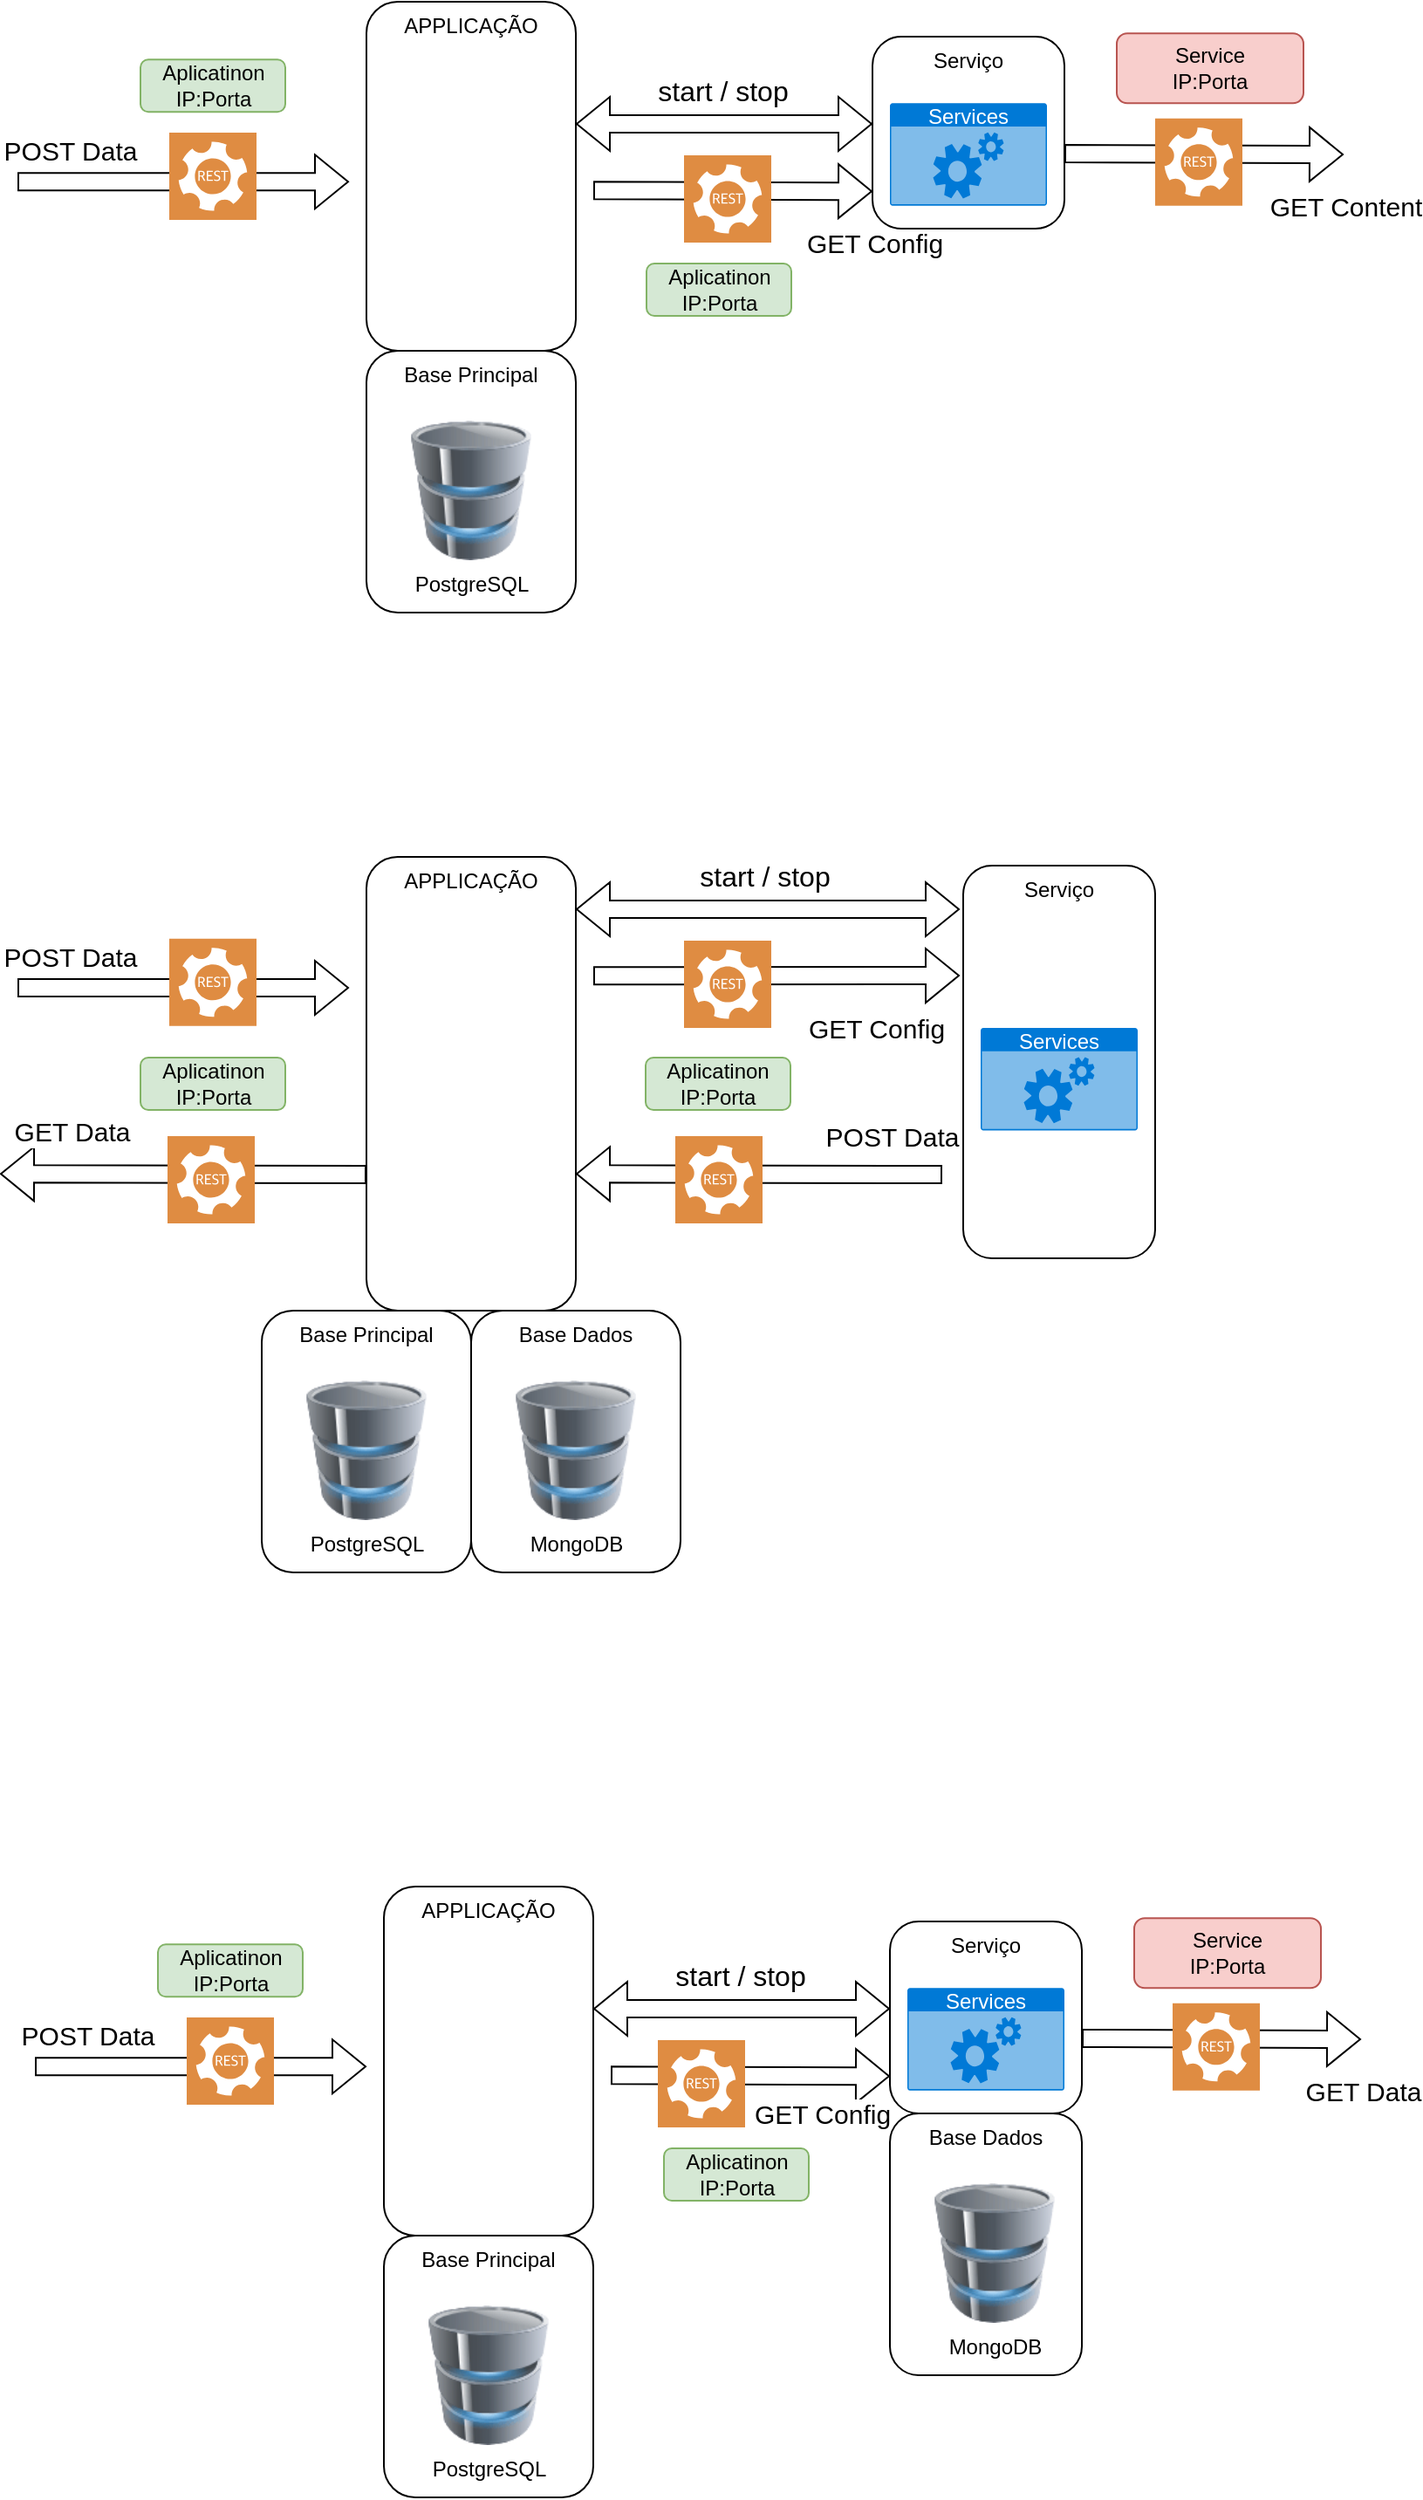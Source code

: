 <mxfile version="22.1.17" type="github" pages="2">
  <diagram name="Page-1" id="b33cb84f-bf7a-9ccf-f142-242d16432e5d">
    <mxGraphModel dx="1638" dy="891" grid="1" gridSize="10" guides="1" tooltips="1" connect="1" arrows="1" fold="1" page="1" pageScale="1.5" pageWidth="1169" pageHeight="826" background="none" math="0" shadow="0">
      <root>
        <mxCell id="0" style=";html=1;" />
        <mxCell id="1" style=";html=1;" parent="0" />
        <mxCell id="yGwYDanE8HtUP1_G_n0Y-5" value="APPLICAÇÃO" style="rounded=1;whiteSpace=wrap;html=1;fillColor=none;align=center;horizontal=1;verticalAlign=top;" parent="1" vertex="1">
          <mxGeometry x="330" y="120" width="120" height="200" as="geometry" />
        </mxCell>
        <mxCell id="xzJKQIv7L2bxFtSu1d8E-39" value="APPLICAÇÃO" style="rounded=1;whiteSpace=wrap;html=1;fillColor=none;align=center;horizontal=1;verticalAlign=top;" vertex="1" parent="1">
          <mxGeometry x="330" y="610" width="120" height="260" as="geometry" />
        </mxCell>
        <mxCell id="xzJKQIv7L2bxFtSu1d8E-93" value="Serviço" style="rounded=1;whiteSpace=wrap;html=1;fillColor=none;align=center;horizontal=1;verticalAlign=top;" vertex="1" parent="1">
          <mxGeometry x="672" y="615" width="110" height="225" as="geometry" />
        </mxCell>
        <mxCell id="yGwYDanE8HtUP1_G_n0Y-1" value="PostgreSQL" style="image;html=1;image=img/lib/clip_art/computers/Database_128x128.png" parent="1" vertex="1">
          <mxGeometry x="350" y="360" width="80" height="80" as="geometry" />
        </mxCell>
        <mxCell id="yGwYDanE8HtUP1_G_n0Y-3" value="Base Principal" style="rounded=1;whiteSpace=wrap;html=1;fillColor=none;align=center;horizontal=1;verticalAlign=top;" parent="1" vertex="1">
          <mxGeometry x="330" y="320" width="120" height="150" as="geometry" />
        </mxCell>
        <mxCell id="yGwYDanE8HtUP1_G_n0Y-4" value="" style="shape=image;html=1;verticalAlign=top;verticalLabelPosition=bottom;labelBackgroundColor=#ffffff;imageAspect=0;aspect=fixed;image=https://cdn2.iconfinder.com/data/icons/boxicons-logos/24/bxl-django-128.png" parent="1" vertex="1">
          <mxGeometry x="345" y="185" width="85" height="85" as="geometry" />
        </mxCell>
        <mxCell id="yGwYDanE8HtUP1_G_n0Y-6" value="Services" style="html=1;whiteSpace=wrap;strokeColor=none;fillColor=#0079D6;labelPosition=center;verticalLabelPosition=middle;verticalAlign=top;align=center;fontSize=12;outlineConnect=0;spacingTop=-6;fontColor=#FFFFFF;sketch=0;shape=mxgraph.sitemap.services;" parent="1" vertex="1">
          <mxGeometry x="630" y="178.13" width="90" height="58.75" as="geometry" />
        </mxCell>
        <mxCell id="xzJKQIv7L2bxFtSu1d8E-22" value="" style="shape=flexArrow;endArrow=classic;startArrow=classic;html=1;rounded=0;" edge="1" parent="1">
          <mxGeometry width="100" height="100" relative="1" as="geometry">
            <mxPoint x="450" y="190" as="sourcePoint" />
            <mxPoint x="620" y="190" as="targetPoint" />
          </mxGeometry>
        </mxCell>
        <mxCell id="xzJKQIv7L2bxFtSu1d8E-23" value="start / stop" style="edgeLabel;html=1;align=center;verticalAlign=middle;resizable=0;points=[];fontSize=16;" vertex="1" connectable="0" parent="xzJKQIv7L2bxFtSu1d8E-22">
          <mxGeometry x="-0.016" y="-2" relative="1" as="geometry">
            <mxPoint y="-21" as="offset" />
          </mxGeometry>
        </mxCell>
        <mxCell id="xzJKQIv7L2bxFtSu1d8E-36" value="PostgreSQL" style="image;html=1;image=img/lib/clip_art/computers/Database_128x128.png" vertex="1" parent="1">
          <mxGeometry x="290" y="910" width="80" height="80" as="geometry" />
        </mxCell>
        <mxCell id="xzJKQIv7L2bxFtSu1d8E-37" value="Base Principal" style="rounded=1;whiteSpace=wrap;html=1;fillColor=none;align=center;horizontal=1;verticalAlign=top;" vertex="1" parent="1">
          <mxGeometry x="270" y="870" width="120" height="150" as="geometry" />
        </mxCell>
        <mxCell id="xzJKQIv7L2bxFtSu1d8E-38" value="" style="shape=image;html=1;verticalAlign=top;verticalLabelPosition=bottom;labelBackgroundColor=#ffffff;imageAspect=0;aspect=fixed;image=https://cdn2.iconfinder.com/data/icons/boxicons-logos/24/bxl-django-128.png" vertex="1" parent="1">
          <mxGeometry x="345" y="697.5" width="85" height="85" as="geometry" />
        </mxCell>
        <mxCell id="xzJKQIv7L2bxFtSu1d8E-53" value="" style="shape=flexArrow;endArrow=classic;html=1;rounded=0;" edge="1" parent="1">
          <mxGeometry width="50" height="50" relative="1" as="geometry">
            <mxPoint x="460" y="228.13" as="sourcePoint" />
            <mxPoint x="620" y="228.63" as="targetPoint" />
          </mxGeometry>
        </mxCell>
        <mxCell id="xzJKQIv7L2bxFtSu1d8E-54" value="GET Config" style="edgeLabel;html=1;align=center;verticalAlign=middle;resizable=0;points=[];fontSize=15;" vertex="1" connectable="0" parent="xzJKQIv7L2bxFtSu1d8E-53">
          <mxGeometry x="-0.556" y="7" relative="1" as="geometry">
            <mxPoint x="125" y="37" as="offset" />
          </mxGeometry>
        </mxCell>
        <mxCell id="xzJKQIv7L2bxFtSu1d8E-55" value="" style="sketch=0;pointerEvents=1;shadow=0;dashed=0;html=1;strokeColor=none;fillColor=#DF8C42;labelPosition=center;verticalLabelPosition=bottom;verticalAlign=top;align=center;outlineConnect=0;shape=mxgraph.veeam2.restful_api;" vertex="1" parent="1">
          <mxGeometry x="512" y="208" width="50" height="50" as="geometry" />
        </mxCell>
        <mxCell id="xzJKQIv7L2bxFtSu1d8E-56" value="" style="shape=flexArrow;endArrow=classic;html=1;rounded=0;" edge="1" parent="1">
          <mxGeometry width="50" height="50" relative="1" as="geometry">
            <mxPoint x="130" y="223.13" as="sourcePoint" />
            <mxPoint x="320" y="223.13" as="targetPoint" />
          </mxGeometry>
        </mxCell>
        <mxCell id="xzJKQIv7L2bxFtSu1d8E-57" value="POST Data" style="edgeLabel;html=1;align=center;verticalAlign=middle;resizable=0;points=[];fontSize=15;" vertex="1" connectable="0" parent="xzJKQIv7L2bxFtSu1d8E-56">
          <mxGeometry x="-0.556" y="7" relative="1" as="geometry">
            <mxPoint x="-12" y="-11" as="offset" />
          </mxGeometry>
        </mxCell>
        <mxCell id="xzJKQIv7L2bxFtSu1d8E-58" value="" style="sketch=0;pointerEvents=1;shadow=0;dashed=0;html=1;strokeColor=none;fillColor=#DF8C42;labelPosition=center;verticalLabelPosition=bottom;verticalAlign=top;align=center;outlineConnect=0;shape=mxgraph.veeam2.restful_api;" vertex="1" parent="1">
          <mxGeometry x="217" y="195" width="50" height="50" as="geometry" />
        </mxCell>
        <mxCell id="xzJKQIv7L2bxFtSu1d8E-61" value="" style="shape=flexArrow;endArrow=classic;html=1;rounded=0;" edge="1" parent="1">
          <mxGeometry width="50" height="50" relative="1" as="geometry">
            <mxPoint x="730" y="207.01" as="sourcePoint" />
            <mxPoint x="890" y="207.51" as="targetPoint" />
          </mxGeometry>
        </mxCell>
        <mxCell id="xzJKQIv7L2bxFtSu1d8E-62" value="GET Content" style="edgeLabel;html=1;align=center;verticalAlign=middle;resizable=0;points=[];fontSize=15;" vertex="1" connectable="0" parent="xzJKQIv7L2bxFtSu1d8E-61">
          <mxGeometry x="-0.556" y="7" relative="1" as="geometry">
            <mxPoint x="125" y="37" as="offset" />
          </mxGeometry>
        </mxCell>
        <mxCell id="xzJKQIv7L2bxFtSu1d8E-63" value="" style="sketch=0;pointerEvents=1;shadow=0;dashed=0;html=1;strokeColor=none;fillColor=#DF8C42;labelPosition=center;verticalLabelPosition=bottom;verticalAlign=top;align=center;outlineConnect=0;shape=mxgraph.veeam2.restful_api;" vertex="1" parent="1">
          <mxGeometry x="782" y="186.88" width="50" height="50" as="geometry" />
        </mxCell>
        <mxCell id="xzJKQIv7L2bxFtSu1d8E-67" value="MongoDB" style="image;html=1;image=img/lib/clip_art/computers/Database_128x128.png" vertex="1" parent="1">
          <mxGeometry x="410" y="910" width="80" height="80" as="geometry" />
        </mxCell>
        <mxCell id="xzJKQIv7L2bxFtSu1d8E-68" value="Base Dados" style="rounded=1;whiteSpace=wrap;html=1;fillColor=none;align=center;horizontal=1;verticalAlign=top;" vertex="1" parent="1">
          <mxGeometry x="390" y="870" width="120" height="150" as="geometry" />
        </mxCell>
        <mxCell id="xzJKQIv7L2bxFtSu1d8E-70" value="Service&lt;br&gt;IP:Porta" style="rounded=1;whiteSpace=wrap;html=1;fillColor=#f8cecc;strokeColor=#b85450;" vertex="1" parent="1">
          <mxGeometry x="760" y="138.13" width="107" height="40" as="geometry" />
        </mxCell>
        <mxCell id="xzJKQIv7L2bxFtSu1d8E-75" value="Services" style="html=1;whiteSpace=wrap;strokeColor=none;fillColor=#0079D6;labelPosition=center;verticalLabelPosition=middle;verticalAlign=top;align=center;fontSize=12;outlineConnect=0;spacingTop=-6;fontColor=#FFFFFF;sketch=0;shape=mxgraph.sitemap.services;" vertex="1" parent="1">
          <mxGeometry x="682" y="708" width="90" height="58.75" as="geometry" />
        </mxCell>
        <mxCell id="xzJKQIv7L2bxFtSu1d8E-76" value="" style="shape=flexArrow;endArrow=classic;startArrow=classic;html=1;rounded=0;" edge="1" parent="1">
          <mxGeometry width="100" height="100" relative="1" as="geometry">
            <mxPoint x="450" y="640" as="sourcePoint" />
            <mxPoint x="670" y="640" as="targetPoint" />
          </mxGeometry>
        </mxCell>
        <mxCell id="xzJKQIv7L2bxFtSu1d8E-77" value="start / stop" style="edgeLabel;html=1;align=center;verticalAlign=middle;resizable=0;points=[];fontSize=16;" vertex="1" connectable="0" parent="xzJKQIv7L2bxFtSu1d8E-76">
          <mxGeometry x="-0.016" y="-2" relative="1" as="geometry">
            <mxPoint y="-21" as="offset" />
          </mxGeometry>
        </mxCell>
        <mxCell id="xzJKQIv7L2bxFtSu1d8E-78" value="" style="shape=flexArrow;endArrow=classic;html=1;rounded=0;" edge="1" parent="1">
          <mxGeometry width="50" height="50" relative="1" as="geometry">
            <mxPoint x="460" y="678.13" as="sourcePoint" />
            <mxPoint x="670" y="678" as="targetPoint" />
          </mxGeometry>
        </mxCell>
        <mxCell id="xzJKQIv7L2bxFtSu1d8E-79" value="GET Config" style="edgeLabel;html=1;align=center;verticalAlign=middle;resizable=0;points=[];fontSize=15;" vertex="1" connectable="0" parent="xzJKQIv7L2bxFtSu1d8E-78">
          <mxGeometry x="-0.556" y="7" relative="1" as="geometry">
            <mxPoint x="115" y="37" as="offset" />
          </mxGeometry>
        </mxCell>
        <mxCell id="xzJKQIv7L2bxFtSu1d8E-80" value="" style="sketch=0;pointerEvents=1;shadow=0;dashed=0;html=1;strokeColor=none;fillColor=#DF8C42;labelPosition=center;verticalLabelPosition=bottom;verticalAlign=top;align=center;outlineConnect=0;shape=mxgraph.veeam2.restful_api;" vertex="1" parent="1">
          <mxGeometry x="512" y="658" width="50" height="50" as="geometry" />
        </mxCell>
        <mxCell id="xzJKQIv7L2bxFtSu1d8E-81" value="" style="shape=flexArrow;endArrow=classic;html=1;rounded=0;" edge="1" parent="1">
          <mxGeometry width="50" height="50" relative="1" as="geometry">
            <mxPoint x="660" y="792" as="sourcePoint" />
            <mxPoint x="450" y="791.63" as="targetPoint" />
          </mxGeometry>
        </mxCell>
        <mxCell id="xzJKQIv7L2bxFtSu1d8E-82" value="POST Data" style="edgeLabel;html=1;align=center;verticalAlign=middle;resizable=0;points=[];fontSize=15;" vertex="1" connectable="0" parent="xzJKQIv7L2bxFtSu1d8E-81">
          <mxGeometry x="-0.556" y="7" relative="1" as="geometry">
            <mxPoint x="17" y="-29" as="offset" />
          </mxGeometry>
        </mxCell>
        <mxCell id="xzJKQIv7L2bxFtSu1d8E-83" value="" style="sketch=0;pointerEvents=1;shadow=0;dashed=0;html=1;strokeColor=none;fillColor=#DF8C42;labelPosition=center;verticalLabelPosition=bottom;verticalAlign=top;align=center;outlineConnect=0;shape=mxgraph.veeam2.restful_api;" vertex="1" parent="1">
          <mxGeometry x="507" y="770" width="50" height="50" as="geometry" />
        </mxCell>
        <mxCell id="xzJKQIv7L2bxFtSu1d8E-85" value="Aplicatinon&lt;br&gt;IP:Porta" style="rounded=1;whiteSpace=wrap;html=1;fillColor=#d5e8d4;strokeColor=#82b366;" vertex="1" parent="1">
          <mxGeometry x="490" y="725" width="83" height="30" as="geometry" />
        </mxCell>
        <mxCell id="xzJKQIv7L2bxFtSu1d8E-88" value="Aplicatinon&lt;br&gt;IP:Porta" style="rounded=1;whiteSpace=wrap;html=1;fillColor=#d5e8d4;strokeColor=#82b366;" vertex="1" parent="1">
          <mxGeometry x="490.5" y="270" width="83" height="30" as="geometry" />
        </mxCell>
        <mxCell id="xzJKQIv7L2bxFtSu1d8E-89" value="Aplicatinon&lt;br&gt;IP:Porta" style="rounded=1;whiteSpace=wrap;html=1;fillColor=#d5e8d4;strokeColor=#82b366;" vertex="1" parent="1">
          <mxGeometry x="200.5" y="153.13" width="83" height="30" as="geometry" />
        </mxCell>
        <mxCell id="xzJKQIv7L2bxFtSu1d8E-92" value="Serviço" style="rounded=1;whiteSpace=wrap;html=1;fillColor=none;align=center;horizontal=1;verticalAlign=top;" vertex="1" parent="1">
          <mxGeometry x="620" y="140" width="110" height="110" as="geometry" />
        </mxCell>
        <mxCell id="xzJKQIv7L2bxFtSu1d8E-94" value="" style="shape=flexArrow;endArrow=classic;html=1;rounded=0;" edge="1" parent="1">
          <mxGeometry width="50" height="50" relative="1" as="geometry">
            <mxPoint x="130" y="685" as="sourcePoint" />
            <mxPoint x="320" y="685" as="targetPoint" />
          </mxGeometry>
        </mxCell>
        <mxCell id="xzJKQIv7L2bxFtSu1d8E-95" value="POST Data" style="edgeLabel;html=1;align=center;verticalAlign=middle;resizable=0;points=[];fontSize=15;" vertex="1" connectable="0" parent="xzJKQIv7L2bxFtSu1d8E-94">
          <mxGeometry x="-0.556" y="7" relative="1" as="geometry">
            <mxPoint x="-12" y="-11" as="offset" />
          </mxGeometry>
        </mxCell>
        <mxCell id="xzJKQIv7L2bxFtSu1d8E-96" value="" style="sketch=0;pointerEvents=1;shadow=0;dashed=0;html=1;strokeColor=none;fillColor=#DF8C42;labelPosition=center;verticalLabelPosition=bottom;verticalAlign=top;align=center;outlineConnect=0;shape=mxgraph.veeam2.restful_api;" vertex="1" parent="1">
          <mxGeometry x="217" y="656.87" width="50" height="50" as="geometry" />
        </mxCell>
        <mxCell id="xzJKQIv7L2bxFtSu1d8E-97" value="Aplicatinon&lt;br&gt;IP:Porta" style="rounded=1;whiteSpace=wrap;html=1;fillColor=#d5e8d4;strokeColor=#82b366;" vertex="1" parent="1">
          <mxGeometry x="200.5" y="725" width="83" height="30" as="geometry" />
        </mxCell>
        <mxCell id="xzJKQIv7L2bxFtSu1d8E-101" value="" style="shape=flexArrow;endArrow=classic;html=1;rounded=0;" edge="1" parent="1">
          <mxGeometry width="50" height="50" relative="1" as="geometry">
            <mxPoint x="330" y="792" as="sourcePoint" />
            <mxPoint x="120" y="791.63" as="targetPoint" />
          </mxGeometry>
        </mxCell>
        <mxCell id="xzJKQIv7L2bxFtSu1d8E-102" value="GET Data" style="edgeLabel;html=1;align=center;verticalAlign=middle;resizable=0;points=[];fontSize=15;" vertex="1" connectable="0" parent="xzJKQIv7L2bxFtSu1d8E-101">
          <mxGeometry x="-0.556" y="7" relative="1" as="geometry">
            <mxPoint x="-123" y="-32" as="offset" />
          </mxGeometry>
        </mxCell>
        <mxCell id="xzJKQIv7L2bxFtSu1d8E-103" value="" style="sketch=0;pointerEvents=1;shadow=0;dashed=0;html=1;strokeColor=none;fillColor=#DF8C42;labelPosition=center;verticalLabelPosition=bottom;verticalAlign=top;align=center;outlineConnect=0;shape=mxgraph.veeam2.restful_api;" vertex="1" parent="1">
          <mxGeometry x="216" y="770" width="50" height="50" as="geometry" />
        </mxCell>
        <mxCell id="xzJKQIv7L2bxFtSu1d8E-106" value="APPLICAÇÃO" style="rounded=1;whiteSpace=wrap;html=1;fillColor=none;align=center;horizontal=1;verticalAlign=top;" vertex="1" parent="1">
          <mxGeometry x="340" y="1200" width="120" height="200" as="geometry" />
        </mxCell>
        <mxCell id="xzJKQIv7L2bxFtSu1d8E-107" value="PostgreSQL" style="image;html=1;image=img/lib/clip_art/computers/Database_128x128.png" vertex="1" parent="1">
          <mxGeometry x="360" y="1440" width="80" height="80" as="geometry" />
        </mxCell>
        <mxCell id="xzJKQIv7L2bxFtSu1d8E-108" value="Base Principal" style="rounded=1;whiteSpace=wrap;html=1;fillColor=none;align=center;horizontal=1;verticalAlign=top;" vertex="1" parent="1">
          <mxGeometry x="340" y="1400" width="120" height="150" as="geometry" />
        </mxCell>
        <mxCell id="xzJKQIv7L2bxFtSu1d8E-109" value="" style="shape=image;html=1;verticalAlign=top;verticalLabelPosition=bottom;labelBackgroundColor=#ffffff;imageAspect=0;aspect=fixed;image=https://cdn2.iconfinder.com/data/icons/boxicons-logos/24/bxl-django-128.png" vertex="1" parent="1">
          <mxGeometry x="355" y="1265" width="85" height="85" as="geometry" />
        </mxCell>
        <mxCell id="xzJKQIv7L2bxFtSu1d8E-110" value="Services" style="html=1;whiteSpace=wrap;strokeColor=none;fillColor=#0079D6;labelPosition=center;verticalLabelPosition=middle;verticalAlign=top;align=center;fontSize=12;outlineConnect=0;spacingTop=-6;fontColor=#FFFFFF;sketch=0;shape=mxgraph.sitemap.services;" vertex="1" parent="1">
          <mxGeometry x="640" y="1258.13" width="90" height="58.75" as="geometry" />
        </mxCell>
        <mxCell id="xzJKQIv7L2bxFtSu1d8E-111" value="" style="shape=flexArrow;endArrow=classic;startArrow=classic;html=1;rounded=0;" edge="1" parent="1">
          <mxGeometry width="100" height="100" relative="1" as="geometry">
            <mxPoint x="460" y="1270" as="sourcePoint" />
            <mxPoint x="630" y="1270" as="targetPoint" />
          </mxGeometry>
        </mxCell>
        <mxCell id="xzJKQIv7L2bxFtSu1d8E-112" value="start / stop" style="edgeLabel;html=1;align=center;verticalAlign=middle;resizable=0;points=[];fontSize=16;" vertex="1" connectable="0" parent="xzJKQIv7L2bxFtSu1d8E-111">
          <mxGeometry x="-0.016" y="-2" relative="1" as="geometry">
            <mxPoint y="-21" as="offset" />
          </mxGeometry>
        </mxCell>
        <mxCell id="xzJKQIv7L2bxFtSu1d8E-113" value="" style="shape=flexArrow;endArrow=classic;html=1;rounded=0;" edge="1" parent="1">
          <mxGeometry width="50" height="50" relative="1" as="geometry">
            <mxPoint x="470" y="1308.13" as="sourcePoint" />
            <mxPoint x="630" y="1308.63" as="targetPoint" />
          </mxGeometry>
        </mxCell>
        <mxCell id="xzJKQIv7L2bxFtSu1d8E-114" value="GET Config" style="edgeLabel;html=1;align=center;verticalAlign=middle;resizable=0;points=[];fontSize=15;" vertex="1" connectable="0" parent="xzJKQIv7L2bxFtSu1d8E-113">
          <mxGeometry x="-0.556" y="7" relative="1" as="geometry">
            <mxPoint x="85" y="29" as="offset" />
          </mxGeometry>
        </mxCell>
        <mxCell id="xzJKQIv7L2bxFtSu1d8E-115" value="" style="sketch=0;pointerEvents=1;shadow=0;dashed=0;html=1;strokeColor=none;fillColor=#DF8C42;labelPosition=center;verticalLabelPosition=bottom;verticalAlign=top;align=center;outlineConnect=0;shape=mxgraph.veeam2.restful_api;" vertex="1" parent="1">
          <mxGeometry x="497" y="1288" width="50" height="50" as="geometry" />
        </mxCell>
        <mxCell id="xzJKQIv7L2bxFtSu1d8E-116" value="" style="shape=flexArrow;endArrow=classic;html=1;rounded=0;" edge="1" parent="1">
          <mxGeometry width="50" height="50" relative="1" as="geometry">
            <mxPoint x="140" y="1303.13" as="sourcePoint" />
            <mxPoint x="330" y="1303.13" as="targetPoint" />
          </mxGeometry>
        </mxCell>
        <mxCell id="xzJKQIv7L2bxFtSu1d8E-117" value="POST Data" style="edgeLabel;html=1;align=center;verticalAlign=middle;resizable=0;points=[];fontSize=15;" vertex="1" connectable="0" parent="xzJKQIv7L2bxFtSu1d8E-116">
          <mxGeometry x="-0.556" y="7" relative="1" as="geometry">
            <mxPoint x="-12" y="-11" as="offset" />
          </mxGeometry>
        </mxCell>
        <mxCell id="xzJKQIv7L2bxFtSu1d8E-118" value="" style="sketch=0;pointerEvents=1;shadow=0;dashed=0;html=1;strokeColor=none;fillColor=#DF8C42;labelPosition=center;verticalLabelPosition=bottom;verticalAlign=top;align=center;outlineConnect=0;shape=mxgraph.veeam2.restful_api;" vertex="1" parent="1">
          <mxGeometry x="227" y="1275" width="50" height="50" as="geometry" />
        </mxCell>
        <mxCell id="xzJKQIv7L2bxFtSu1d8E-119" value="" style="shape=flexArrow;endArrow=classic;html=1;rounded=0;" edge="1" parent="1">
          <mxGeometry width="50" height="50" relative="1" as="geometry">
            <mxPoint x="740" y="1287.01" as="sourcePoint" />
            <mxPoint x="900" y="1287.51" as="targetPoint" />
          </mxGeometry>
        </mxCell>
        <mxCell id="xzJKQIv7L2bxFtSu1d8E-120" value="GET Data" style="edgeLabel;html=1;align=center;verticalAlign=middle;resizable=0;points=[];fontSize=15;" vertex="1" connectable="0" parent="xzJKQIv7L2bxFtSu1d8E-119">
          <mxGeometry x="-0.556" y="7" relative="1" as="geometry">
            <mxPoint x="125" y="37" as="offset" />
          </mxGeometry>
        </mxCell>
        <mxCell id="xzJKQIv7L2bxFtSu1d8E-121" value="" style="sketch=0;pointerEvents=1;shadow=0;dashed=0;html=1;strokeColor=none;fillColor=#DF8C42;labelPosition=center;verticalLabelPosition=bottom;verticalAlign=top;align=center;outlineConnect=0;shape=mxgraph.veeam2.restful_api;" vertex="1" parent="1">
          <mxGeometry x="792" y="1266.88" width="50" height="50" as="geometry" />
        </mxCell>
        <mxCell id="xzJKQIv7L2bxFtSu1d8E-122" value="Service&lt;br&gt;IP:Porta" style="rounded=1;whiteSpace=wrap;html=1;fillColor=#f8cecc;strokeColor=#b85450;" vertex="1" parent="1">
          <mxGeometry x="770" y="1218.13" width="107" height="40" as="geometry" />
        </mxCell>
        <mxCell id="xzJKQIv7L2bxFtSu1d8E-123" value="Aplicatinon&lt;br&gt;IP:Porta" style="rounded=1;whiteSpace=wrap;html=1;fillColor=#d5e8d4;strokeColor=#82b366;" vertex="1" parent="1">
          <mxGeometry x="500.5" y="1350" width="83" height="30" as="geometry" />
        </mxCell>
        <mxCell id="xzJKQIv7L2bxFtSu1d8E-124" value="Aplicatinon&lt;br&gt;IP:Porta" style="rounded=1;whiteSpace=wrap;html=1;fillColor=#d5e8d4;strokeColor=#82b366;" vertex="1" parent="1">
          <mxGeometry x="210.5" y="1233.13" width="83" height="30" as="geometry" />
        </mxCell>
        <mxCell id="xzJKQIv7L2bxFtSu1d8E-125" value="Serviço" style="rounded=1;whiteSpace=wrap;html=1;fillColor=none;align=center;horizontal=1;verticalAlign=top;" vertex="1" parent="1">
          <mxGeometry x="630" y="1220" width="110" height="110" as="geometry" />
        </mxCell>
        <mxCell id="xzJKQIv7L2bxFtSu1d8E-127" value="MongoDB" style="image;html=1;image=img/lib/clip_art/computers/Database_128x128.png" vertex="1" parent="1">
          <mxGeometry x="650" y="1370" width="80" height="80" as="geometry" />
        </mxCell>
        <mxCell id="xzJKQIv7L2bxFtSu1d8E-128" value="Base Dados" style="rounded=1;whiteSpace=wrap;html=1;fillColor=none;align=center;horizontal=1;verticalAlign=top;" vertex="1" parent="1">
          <mxGeometry x="630" y="1330" width="110" height="150" as="geometry" />
        </mxCell>
      </root>
    </mxGraphModel>
  </diagram>
  <diagram id="8Pc_DQWhnyvOTGQ72I4i" name="Página-2">
    <mxGraphModel dx="1638" dy="891" grid="1" gridSize="10" guides="1" tooltips="1" connect="1" arrows="1" fold="1" page="1" pageScale="1" pageWidth="827" pageHeight="1169" math="0" shadow="0">
      <root>
        <mxCell id="0" />
        <mxCell id="1" parent="0" />
        <mxCell id="p83qJGNsZK0hGPDMXD8O-3" value="Base Principal&lt;br&gt;Tenants" style="rounded=1;whiteSpace=wrap;html=1;fillColor=none;align=center;horizontal=1;verticalAlign=top;" vertex="1" parent="1">
          <mxGeometry x="300" y="80" width="114" height="640" as="geometry" />
        </mxCell>
        <mxCell id="p83qJGNsZK0hGPDMXD8O-1" value="APPLICAÇÃO&lt;br&gt;&lt;br&gt;&lt;br&gt;MULTI TENANTS" style="rounded=1;whiteSpace=wrap;html=1;fillColor=none;align=center;horizontal=1;verticalAlign=top;" vertex="1" parent="1">
          <mxGeometry x="179" y="80" width="120" height="190" as="geometry" />
        </mxCell>
        <mxCell id="p83qJGNsZK0hGPDMXD8O-2" value="PostgreSQL" style="image;html=1;image=img/lib/clip_art/computers/Database_128x128.png" vertex="1" parent="1">
          <mxGeometry x="317" y="150" width="80" height="80" as="geometry" />
        </mxCell>
        <mxCell id="p83qJGNsZK0hGPDMXD8O-4" value="" style="shape=image;html=1;verticalAlign=top;verticalLabelPosition=bottom;labelBackgroundColor=#ffffff;imageAspect=0;aspect=fixed;image=https://cdn2.iconfinder.com/data/icons/boxicons-logos/24/bxl-django-128.png" vertex="1" parent="1">
          <mxGeometry x="196.5" y="160" width="85" height="85" as="geometry" />
        </mxCell>
        <mxCell id="p83qJGNsZK0hGPDMXD8O-13" value="APPLICAÇÃO&lt;br&gt;ON PREMISSE&lt;br&gt;&lt;br&gt;MULTI DATABASE" style="rounded=1;whiteSpace=wrap;html=1;fillColor=none;align=center;horizontal=1;verticalAlign=top;" vertex="1" parent="1">
          <mxGeometry x="600" y="80" width="120" height="280" as="geometry" />
        </mxCell>
        <mxCell id="p83qJGNsZK0hGPDMXD8O-15" value="" style="shape=image;html=1;verticalAlign=top;verticalLabelPosition=bottom;labelBackgroundColor=#ffffff;imageAspect=0;aspect=fixed;image=https://cdn2.iconfinder.com/data/icons/boxicons-logos/24/bxl-django-128.png" vertex="1" parent="1">
          <mxGeometry x="615" y="190" width="85" height="85" as="geometry" />
        </mxCell>
        <mxCell id="p83qJGNsZK0hGPDMXD8O-24" value="Base &lt;br&gt;On Premisse" style="rounded=1;whiteSpace=wrap;html=1;fillColor=none;align=center;horizontal=1;verticalAlign=top;" vertex="1" parent="1">
          <mxGeometry x="480" y="80" width="120" height="200" as="geometry" />
        </mxCell>
        <mxCell id="p83qJGNsZK0hGPDMXD8O-25" value="PostgreSQL" style="image;html=1;image=img/lib/clip_art/computers/Database_128x128.png" vertex="1" parent="1">
          <mxGeometry x="500" y="150" width="80" height="80" as="geometry" />
        </mxCell>
        <mxCell id="p83qJGNsZK0hGPDMXD8O-30" value="Base Principal&lt;br&gt;Tenant" style="rounded=1;whiteSpace=wrap;html=1;fillColor=none;align=center;horizontal=1;verticalAlign=top;" vertex="1" parent="1">
          <mxGeometry x="320" y="280" width="280" height="80" as="geometry" />
        </mxCell>
        <mxCell id="p83qJGNsZK0hGPDMXD8O-31" value="APPLICAÇÃO&lt;br&gt;ON PREMISSE&lt;br&gt;&lt;br&gt;MULTI DATABASE" style="rounded=1;whiteSpace=wrap;html=1;fillColor=none;align=center;horizontal=1;verticalAlign=top;" vertex="1" parent="1">
          <mxGeometry x="600" y="400" width="120" height="280" as="geometry" />
        </mxCell>
        <mxCell id="p83qJGNsZK0hGPDMXD8O-32" value="" style="shape=image;html=1;verticalAlign=top;verticalLabelPosition=bottom;labelBackgroundColor=#ffffff;imageAspect=0;aspect=fixed;image=https://cdn2.iconfinder.com/data/icons/boxicons-logos/24/bxl-django-128.png" vertex="1" parent="1">
          <mxGeometry x="615" y="510" width="85" height="85" as="geometry" />
        </mxCell>
        <mxCell id="p83qJGNsZK0hGPDMXD8O-33" value="Base &lt;br&gt;On Premisse" style="rounded=1;whiteSpace=wrap;html=1;fillColor=none;align=center;horizontal=1;verticalAlign=top;" vertex="1" parent="1">
          <mxGeometry x="480" y="400" width="120" height="200" as="geometry" />
        </mxCell>
        <mxCell id="p83qJGNsZK0hGPDMXD8O-34" value="PostgreSQL" style="image;html=1;image=img/lib/clip_art/computers/Database_128x128.png" vertex="1" parent="1">
          <mxGeometry x="500" y="480" width="80" height="80" as="geometry" />
        </mxCell>
        <mxCell id="p83qJGNsZK0hGPDMXD8O-36" value="Base Principal&lt;br&gt;Tenant" style="rounded=1;whiteSpace=wrap;html=1;fillColor=none;align=center;horizontal=1;verticalAlign=top;" vertex="1" parent="1">
          <mxGeometry x="320" y="600" width="280" height="80" as="geometry" />
        </mxCell>
      </root>
    </mxGraphModel>
  </diagram>
</mxfile>
